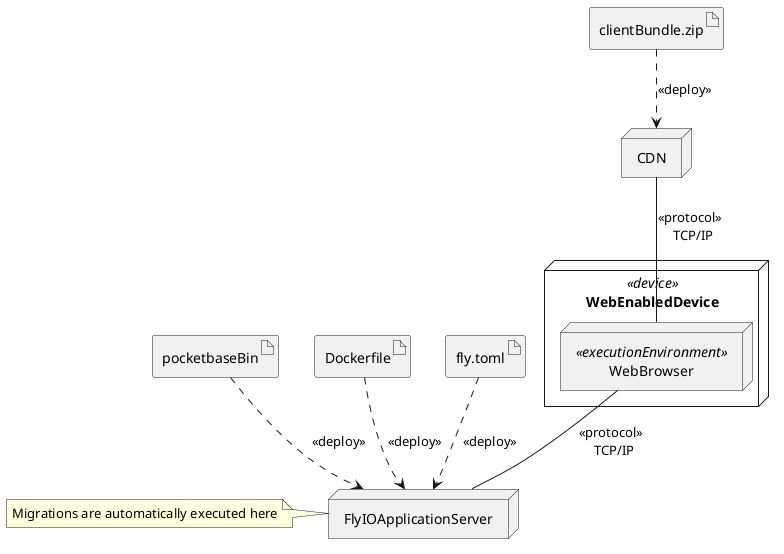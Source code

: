 @startuml TMADeploymentDiagram


artifact clientBundle.zip
artifact pocketbaseBin
artifact Dockerfile
artifact fly.toml


node FlyIOApplicationServer 
note left : Migrations are automatically executed here

node CDN
node WebEnabledDevice << device >> {
  node WebBrowser << executionEnvironment >>
} 

clientBundle.zip   ..>  CDN : "<<deploy>>" 
pocketbaseBin   ..>  FlyIOApplicationServer : "<<deploy>>" 
Dockerfile   ..>  FlyIOApplicationServer : "<<deploy>>" 
fly.toml   ..>  FlyIOApplicationServer : "<<deploy>>" 


CDN -- WebBrowser : "<<protocol>> \n TCP/IP"
WebBrowser -- FlyIOApplicationServer : "<<protocol>> \n TCP/IP"

@enduml